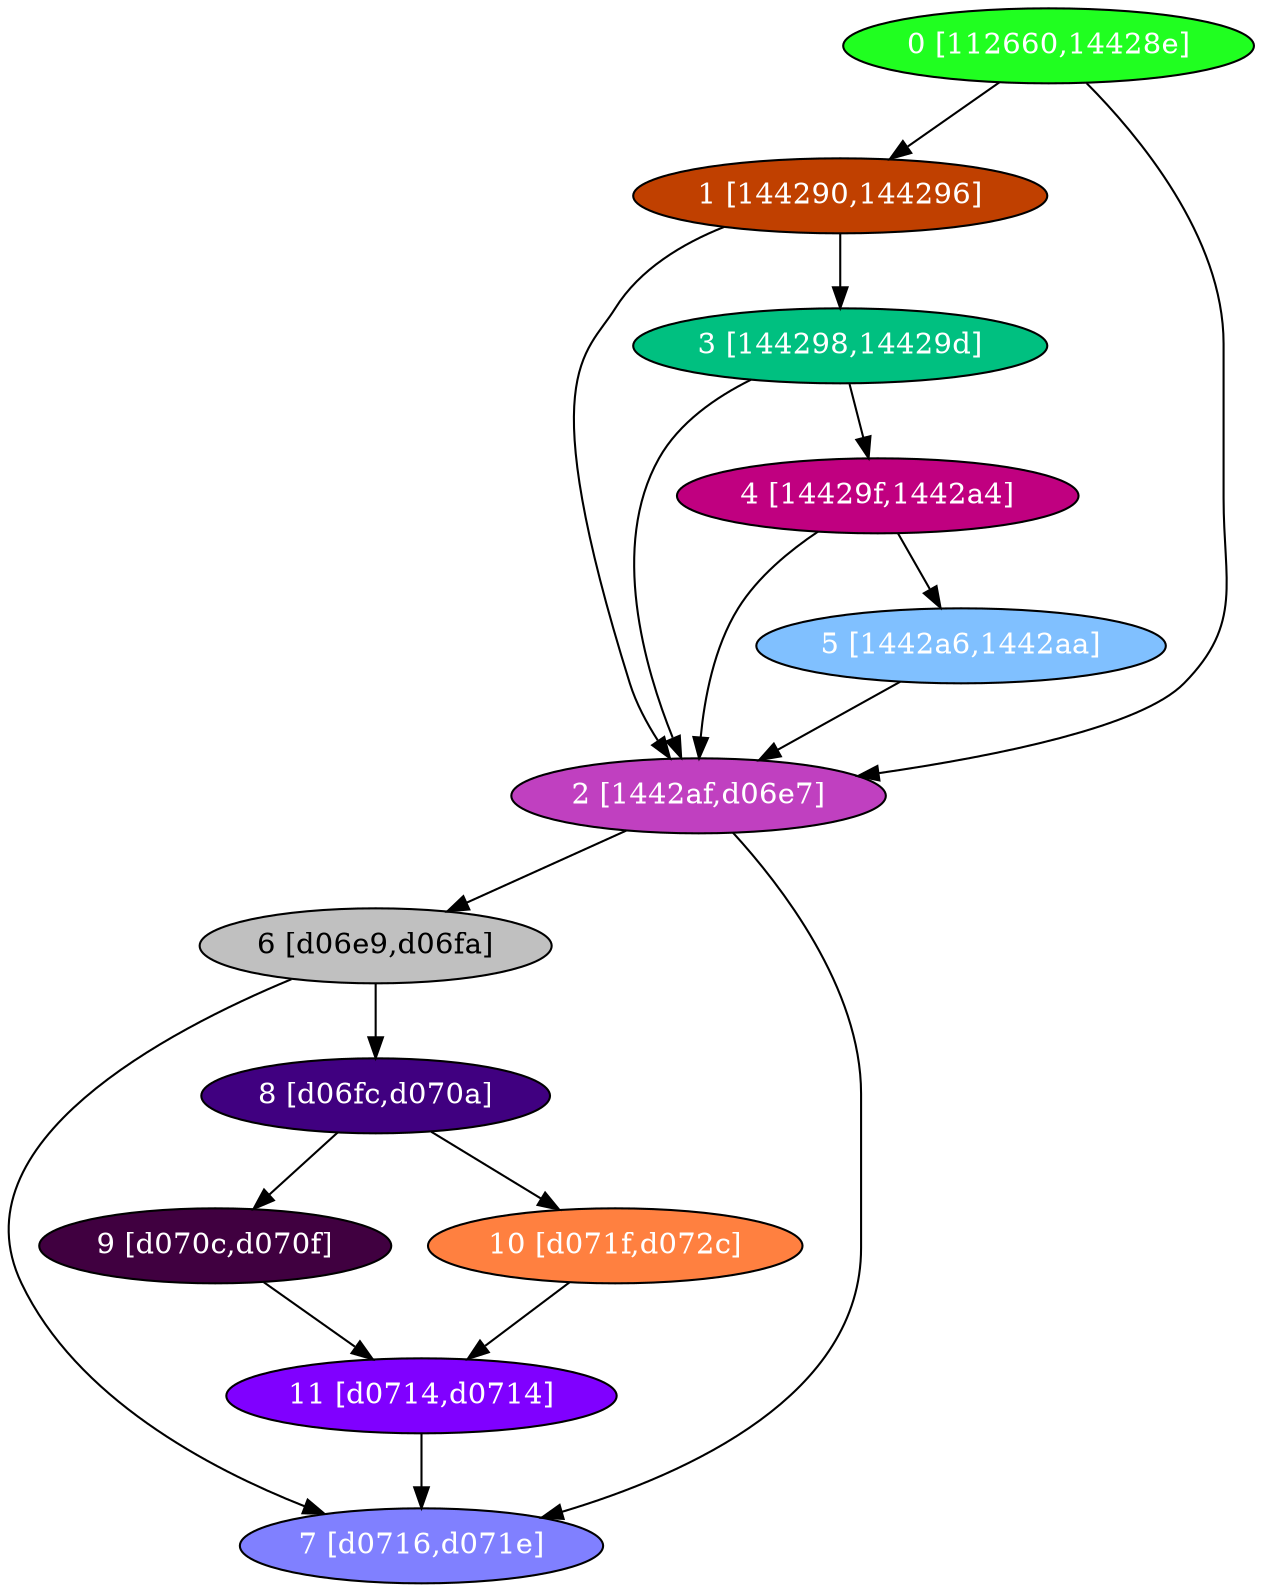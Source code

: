diGraph libnss3{
	libnss3_0  [style=filled fillcolor="#20FF20" fontcolor="#ffffff" shape=oval label="0 [112660,14428e]"]
	libnss3_1  [style=filled fillcolor="#C04000" fontcolor="#ffffff" shape=oval label="1 [144290,144296]"]
	libnss3_2  [style=filled fillcolor="#C040C0" fontcolor="#ffffff" shape=oval label="2 [1442af,d06e7]"]
	libnss3_3  [style=filled fillcolor="#00C080" fontcolor="#ffffff" shape=oval label="3 [144298,14429d]"]
	libnss3_4  [style=filled fillcolor="#C00080" fontcolor="#ffffff" shape=oval label="4 [14429f,1442a4]"]
	libnss3_5  [style=filled fillcolor="#80C0FF" fontcolor="#ffffff" shape=oval label="5 [1442a6,1442aa]"]
	libnss3_6  [style=filled fillcolor="#C0C0C0" fontcolor="#000000" shape=oval label="6 [d06e9,d06fa]"]
	libnss3_7  [style=filled fillcolor="#8080FF" fontcolor="#ffffff" shape=oval label="7 [d0716,d071e]"]
	libnss3_8  [style=filled fillcolor="#400080" fontcolor="#ffffff" shape=oval label="8 [d06fc,d070a]"]
	libnss3_9  [style=filled fillcolor="#400040" fontcolor="#ffffff" shape=oval label="9 [d070c,d070f]"]
	libnss3_a  [style=filled fillcolor="#FF8040" fontcolor="#ffffff" shape=oval label="10 [d071f,d072c]"]
	libnss3_b  [style=filled fillcolor="#8000FF" fontcolor="#ffffff" shape=oval label="11 [d0714,d0714]"]

	libnss3_0 -> libnss3_1
	libnss3_0 -> libnss3_2
	libnss3_1 -> libnss3_2
	libnss3_1 -> libnss3_3
	libnss3_2 -> libnss3_6
	libnss3_2 -> libnss3_7
	libnss3_3 -> libnss3_2
	libnss3_3 -> libnss3_4
	libnss3_4 -> libnss3_2
	libnss3_4 -> libnss3_5
	libnss3_5 -> libnss3_2
	libnss3_6 -> libnss3_7
	libnss3_6 -> libnss3_8
	libnss3_8 -> libnss3_9
	libnss3_8 -> libnss3_a
	libnss3_9 -> libnss3_b
	libnss3_a -> libnss3_b
	libnss3_b -> libnss3_7
}